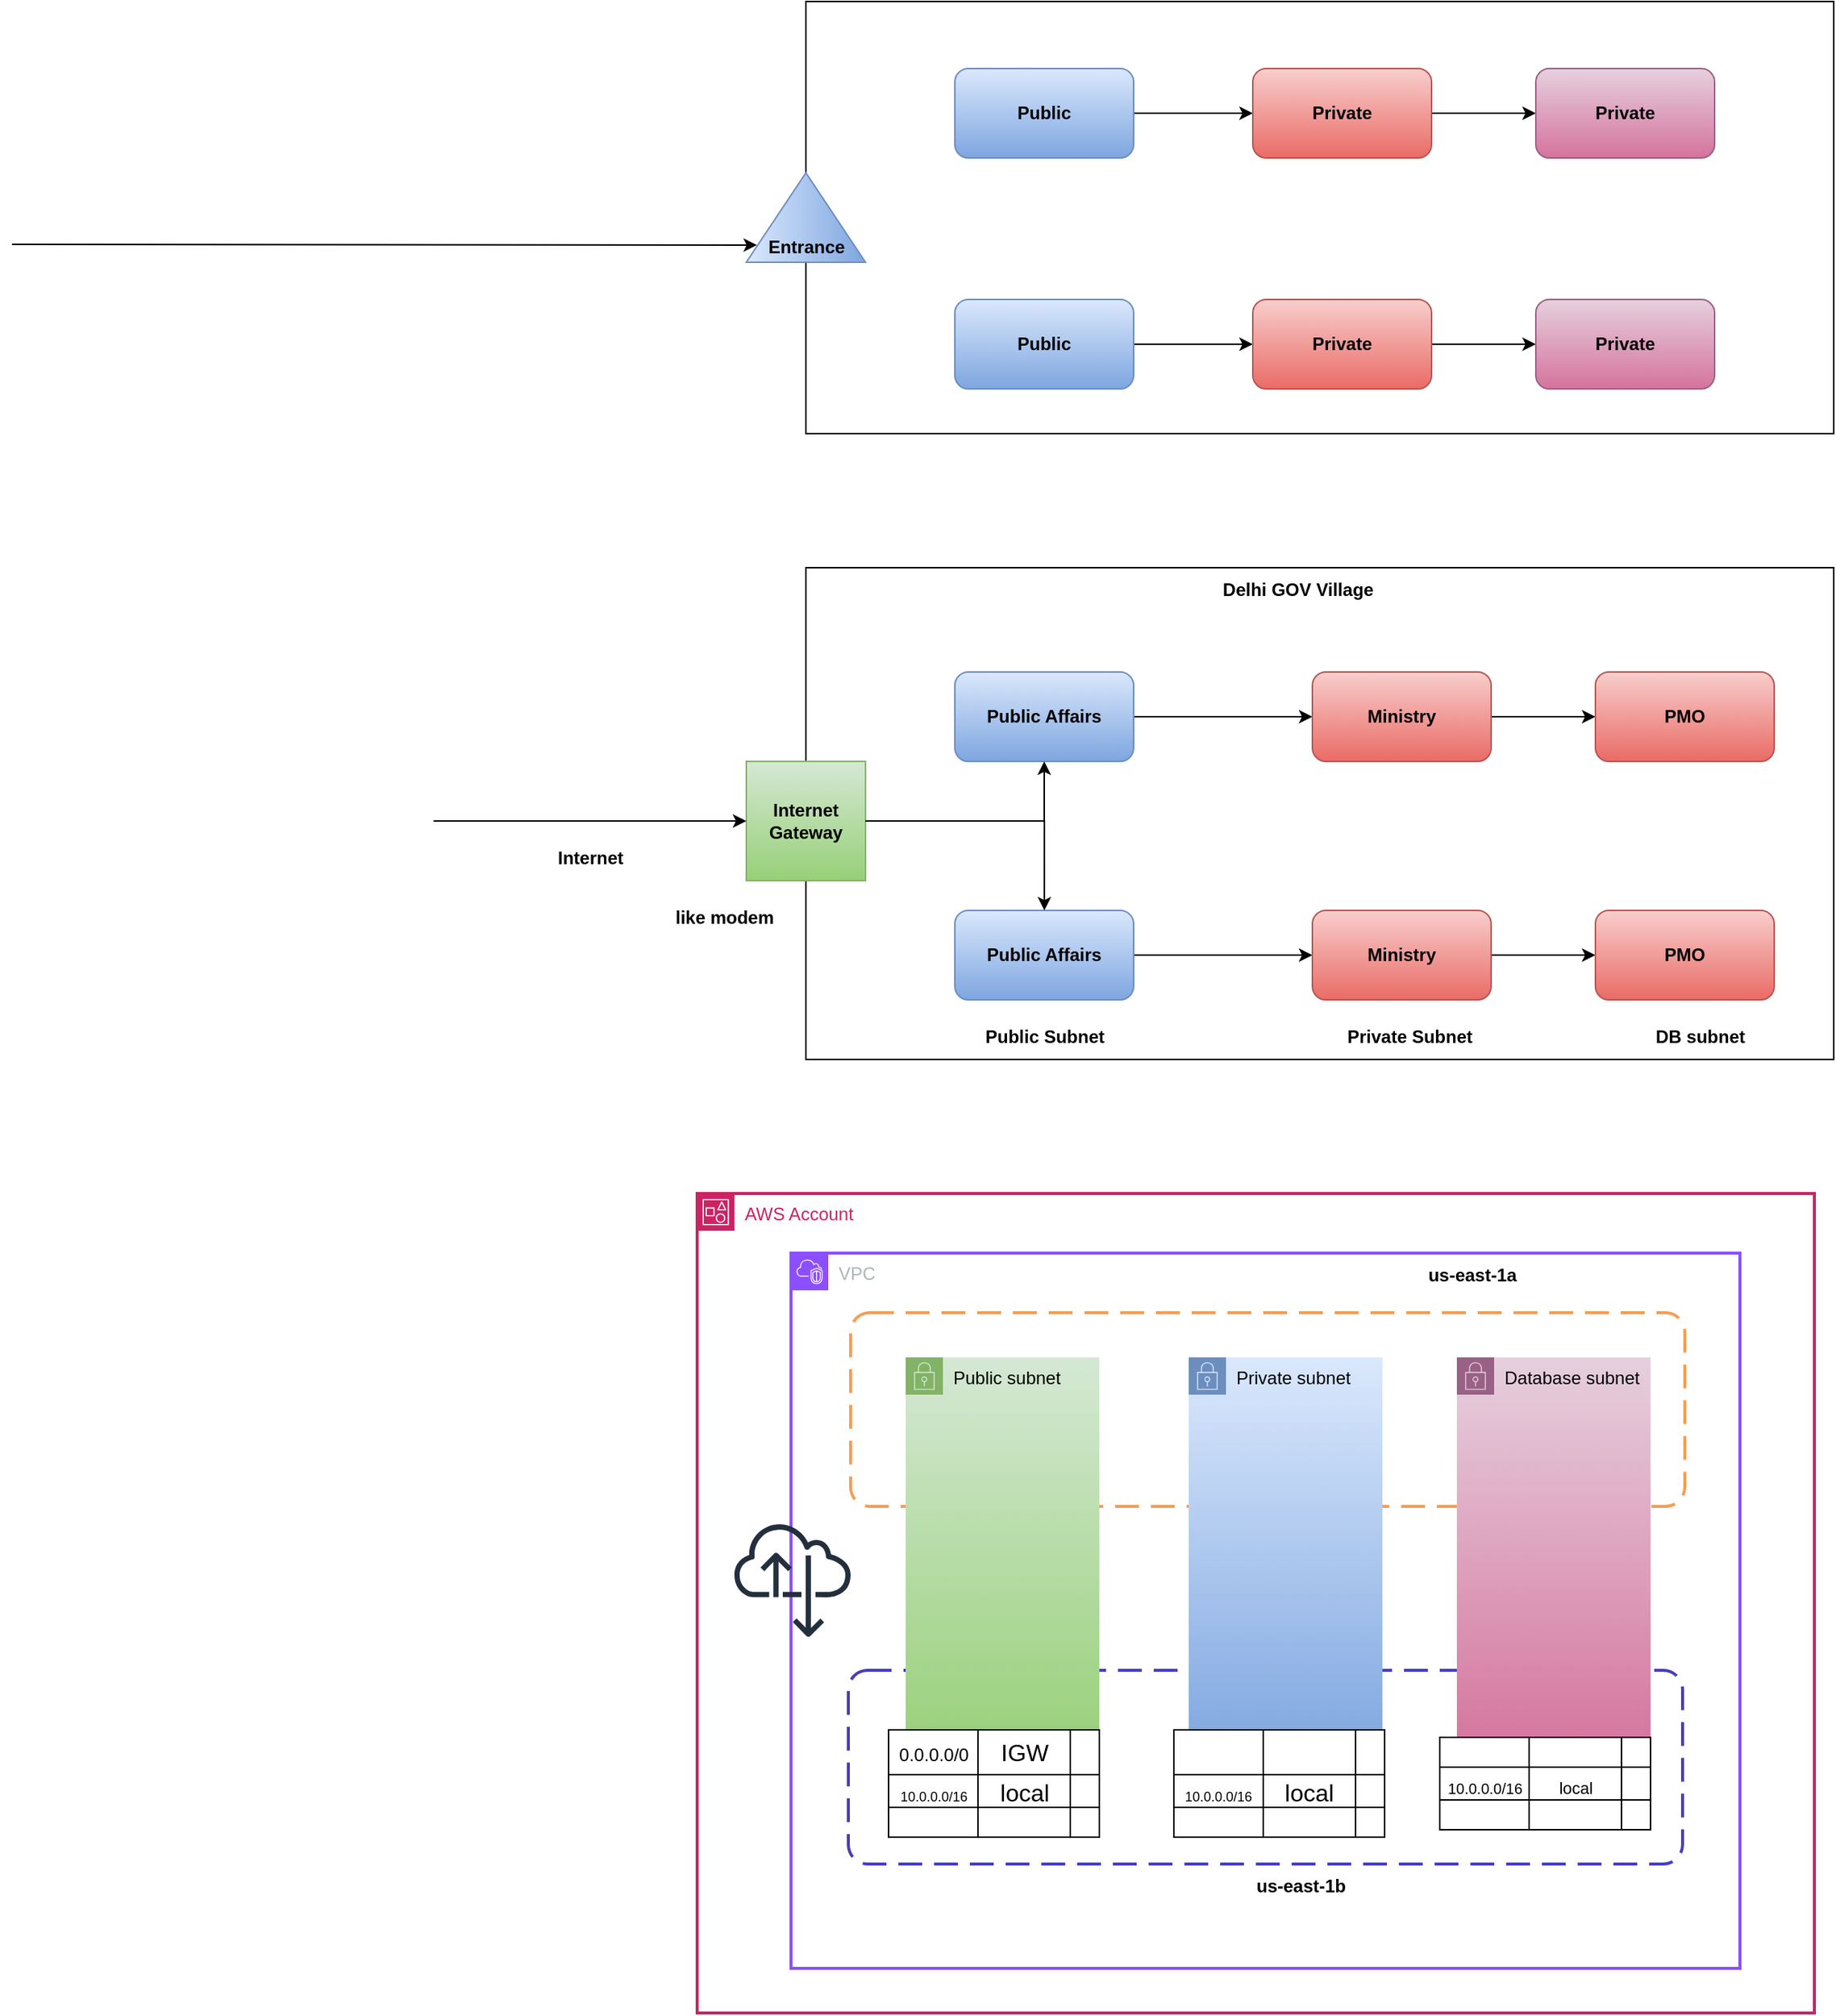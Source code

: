 <mxfile version="27.1.5">
  <diagram id="0Avxz_FGuCc4ckQZlTDW" name="Page-1">
    <mxGraphModel dx="1251" dy="1760" grid="1" gridSize="10" guides="1" tooltips="1" connect="1" arrows="1" fold="1" page="1" pageScale="1" pageWidth="850" pageHeight="1100" math="0" shadow="0">
      <root>
        <mxCell id="0" />
        <mxCell id="1" parent="0" />
        <mxCell id="F5Gc1yzAL4nugvWNy83B-1" value="" style="rounded=0;whiteSpace=wrap;html=1;" vertex="1" parent="1">
          <mxGeometry x="813" y="-400" width="690" height="290" as="geometry" />
        </mxCell>
        <mxCell id="F5Gc1yzAL4nugvWNy83B-2" value="" style="triangle;whiteSpace=wrap;html=1;rotation=-90;fillColor=#dae8fc;gradientColor=#7ea6e0;strokeColor=#6c8ebf;" vertex="1" parent="1">
          <mxGeometry x="783" y="-295" width="60" height="80" as="geometry" />
        </mxCell>
        <mxCell id="F5Gc1yzAL4nugvWNy83B-3" value="&lt;b&gt;Entrance&lt;/b&gt;" style="text;html=1;align=center;verticalAlign=middle;resizable=0;points=[];autosize=1;strokeColor=none;fillColor=none;" vertex="1" parent="1">
          <mxGeometry x="778" y="-250" width="70" height="30" as="geometry" />
        </mxCell>
        <mxCell id="F5Gc1yzAL4nugvWNy83B-43" style="edgeStyle=orthogonalEdgeStyle;rounded=0;orthogonalLoop=1;jettySize=auto;html=1;entryX=0;entryY=0.5;entryDx=0;entryDy=0;" edge="1" parent="1" source="F5Gc1yzAL4nugvWNy83B-4" target="F5Gc1yzAL4nugvWNy83B-6">
          <mxGeometry relative="1" as="geometry" />
        </mxCell>
        <mxCell id="F5Gc1yzAL4nugvWNy83B-4" value="&lt;b&gt;Public&lt;/b&gt;" style="rounded=1;whiteSpace=wrap;html=1;fillColor=#dae8fc;gradientColor=#7ea6e0;strokeColor=#6c8ebf;" vertex="1" parent="1">
          <mxGeometry x="913" y="-355" width="120" height="60" as="geometry" />
        </mxCell>
        <mxCell id="F5Gc1yzAL4nugvWNy83B-44" style="edgeStyle=orthogonalEdgeStyle;rounded=0;orthogonalLoop=1;jettySize=auto;html=1;" edge="1" parent="1" source="F5Gc1yzAL4nugvWNy83B-5" target="F5Gc1yzAL4nugvWNy83B-7">
          <mxGeometry relative="1" as="geometry" />
        </mxCell>
        <mxCell id="F5Gc1yzAL4nugvWNy83B-5" value="&lt;b&gt;Public&lt;/b&gt;" style="rounded=1;whiteSpace=wrap;html=1;fillColor=#dae8fc;gradientColor=#7ea6e0;strokeColor=#6c8ebf;" vertex="1" parent="1">
          <mxGeometry x="913" y="-200" width="120" height="60" as="geometry" />
        </mxCell>
        <mxCell id="F5Gc1yzAL4nugvWNy83B-45" style="edgeStyle=orthogonalEdgeStyle;rounded=0;orthogonalLoop=1;jettySize=auto;html=1;entryX=0;entryY=0.5;entryDx=0;entryDy=0;" edge="1" parent="1" source="F5Gc1yzAL4nugvWNy83B-6" target="F5Gc1yzAL4nugvWNy83B-8">
          <mxGeometry relative="1" as="geometry" />
        </mxCell>
        <mxCell id="F5Gc1yzAL4nugvWNy83B-6" value="&lt;b&gt;Private&lt;/b&gt;" style="rounded=1;whiteSpace=wrap;html=1;fillColor=#f8cecc;gradientColor=#ea6b66;strokeColor=#b85450;" vertex="1" parent="1">
          <mxGeometry x="1113" y="-355" width="120" height="60" as="geometry" />
        </mxCell>
        <mxCell id="F5Gc1yzAL4nugvWNy83B-46" style="edgeStyle=orthogonalEdgeStyle;rounded=0;orthogonalLoop=1;jettySize=auto;html=1;entryX=0;entryY=0.5;entryDx=0;entryDy=0;" edge="1" parent="1" source="F5Gc1yzAL4nugvWNy83B-7" target="F5Gc1yzAL4nugvWNy83B-9">
          <mxGeometry relative="1" as="geometry" />
        </mxCell>
        <mxCell id="F5Gc1yzAL4nugvWNy83B-7" value="&lt;b&gt;Private&lt;/b&gt;" style="rounded=1;whiteSpace=wrap;html=1;fillColor=#f8cecc;gradientColor=#ea6b66;strokeColor=#b85450;" vertex="1" parent="1">
          <mxGeometry x="1113" y="-200" width="120" height="60" as="geometry" />
        </mxCell>
        <mxCell id="F5Gc1yzAL4nugvWNy83B-8" value="&lt;b&gt;Private&lt;/b&gt;" style="rounded=1;whiteSpace=wrap;html=1;fillColor=#e6d0de;gradientColor=#d5739d;strokeColor=#996185;" vertex="1" parent="1">
          <mxGeometry x="1303" y="-355" width="120" height="60" as="geometry" />
        </mxCell>
        <mxCell id="F5Gc1yzAL4nugvWNy83B-9" value="&lt;b&gt;Private&lt;/b&gt;" style="rounded=1;whiteSpace=wrap;html=1;fillColor=#e6d0de;gradientColor=#d5739d;strokeColor=#996185;" vertex="1" parent="1">
          <mxGeometry x="1303" y="-200" width="120" height="60" as="geometry" />
        </mxCell>
        <mxCell id="F5Gc1yzAL4nugvWNy83B-10" value="" style="endArrow=classic;html=1;rounded=0;entryX=0.031;entryY=0.449;entryDx=0;entryDy=0;entryPerimeter=0;" edge="1" parent="1" target="F5Gc1yzAL4nugvWNy83B-3">
          <mxGeometry width="50" height="50" relative="1" as="geometry">
            <mxPoint x="280" y="-237" as="sourcePoint" />
            <mxPoint x="1213" y="-170" as="targetPoint" />
          </mxGeometry>
        </mxCell>
        <mxCell id="F5Gc1yzAL4nugvWNy83B-11" value="" style="rounded=0;whiteSpace=wrap;html=1;" vertex="1" parent="1">
          <mxGeometry x="813" y="-20" width="690" height="330" as="geometry" />
        </mxCell>
        <mxCell id="F5Gc1yzAL4nugvWNy83B-39" style="edgeStyle=orthogonalEdgeStyle;rounded=0;orthogonalLoop=1;jettySize=auto;html=1;" edge="1" parent="1" source="F5Gc1yzAL4nugvWNy83B-12" target="F5Gc1yzAL4nugvWNy83B-14">
          <mxGeometry relative="1" as="geometry" />
        </mxCell>
        <mxCell id="F5Gc1yzAL4nugvWNy83B-12" value="&lt;b&gt;Public Affairs&lt;/b&gt;" style="rounded=1;whiteSpace=wrap;html=1;fillColor=#dae8fc;gradientColor=#7ea6e0;strokeColor=#6c8ebf;" vertex="1" parent="1">
          <mxGeometry x="913" y="50" width="120" height="60" as="geometry" />
        </mxCell>
        <mxCell id="F5Gc1yzAL4nugvWNy83B-41" style="edgeStyle=orthogonalEdgeStyle;rounded=0;orthogonalLoop=1;jettySize=auto;html=1;entryX=0;entryY=0.5;entryDx=0;entryDy=0;" edge="1" parent="1" source="F5Gc1yzAL4nugvWNy83B-13" target="F5Gc1yzAL4nugvWNy83B-15">
          <mxGeometry relative="1" as="geometry" />
        </mxCell>
        <mxCell id="F5Gc1yzAL4nugvWNy83B-13" value="&lt;b&gt;Public Affairs&lt;/b&gt;" style="rounded=1;whiteSpace=wrap;html=1;fillColor=#dae8fc;gradientColor=#7ea6e0;strokeColor=#6c8ebf;" vertex="1" parent="1">
          <mxGeometry x="913" y="210" width="120" height="60" as="geometry" />
        </mxCell>
        <mxCell id="F5Gc1yzAL4nugvWNy83B-40" style="edgeStyle=orthogonalEdgeStyle;rounded=0;orthogonalLoop=1;jettySize=auto;html=1;entryX=0;entryY=0.5;entryDx=0;entryDy=0;" edge="1" parent="1" source="F5Gc1yzAL4nugvWNy83B-14" target="F5Gc1yzAL4nugvWNy83B-21">
          <mxGeometry relative="1" as="geometry" />
        </mxCell>
        <mxCell id="F5Gc1yzAL4nugvWNy83B-14" value="&lt;b&gt;Ministry&lt;/b&gt;" style="rounded=1;whiteSpace=wrap;html=1;fillColor=#f8cecc;gradientColor=#ea6b66;strokeColor=#b85450;" vertex="1" parent="1">
          <mxGeometry x="1153" y="50" width="120" height="60" as="geometry" />
        </mxCell>
        <mxCell id="F5Gc1yzAL4nugvWNy83B-42" style="edgeStyle=orthogonalEdgeStyle;rounded=0;orthogonalLoop=1;jettySize=auto;html=1;entryX=0;entryY=0.5;entryDx=0;entryDy=0;" edge="1" parent="1" source="F5Gc1yzAL4nugvWNy83B-15" target="F5Gc1yzAL4nugvWNy83B-22">
          <mxGeometry relative="1" as="geometry" />
        </mxCell>
        <mxCell id="F5Gc1yzAL4nugvWNy83B-15" value="&lt;b&gt;Ministry&lt;/b&gt;" style="rounded=1;whiteSpace=wrap;html=1;fillColor=#f8cecc;gradientColor=#ea6b66;strokeColor=#b85450;" vertex="1" parent="1">
          <mxGeometry x="1153" y="210" width="120" height="60" as="geometry" />
        </mxCell>
        <mxCell id="F5Gc1yzAL4nugvWNy83B-16" style="edgeStyle=orthogonalEdgeStyle;rounded=0;orthogonalLoop=1;jettySize=auto;html=1;entryX=0.5;entryY=1;entryDx=0;entryDy=0;" edge="1" parent="1" source="F5Gc1yzAL4nugvWNy83B-17" target="F5Gc1yzAL4nugvWNy83B-12">
          <mxGeometry relative="1" as="geometry" />
        </mxCell>
        <mxCell id="F5Gc1yzAL4nugvWNy83B-17" value="&lt;b&gt;Internet&lt;/b&gt;&lt;div&gt;&lt;b&gt;Gateway&lt;/b&gt;&lt;/div&gt;" style="whiteSpace=wrap;html=1;aspect=fixed;fillColor=#d5e8d4;gradientColor=#97d077;strokeColor=#82b366;" vertex="1" parent="1">
          <mxGeometry x="773" y="110" width="80" height="80" as="geometry" />
        </mxCell>
        <mxCell id="F5Gc1yzAL4nugvWNy83B-18" value="&lt;b&gt;like modem&lt;/b&gt;" style="text;html=1;align=center;verticalAlign=middle;resizable=0;points=[];autosize=1;strokeColor=none;fillColor=none;" vertex="1" parent="1">
          <mxGeometry x="713" y="200" width="90" height="30" as="geometry" />
        </mxCell>
        <mxCell id="F5Gc1yzAL4nugvWNy83B-19" value="" style="endArrow=classic;html=1;rounded=0;entryX=0;entryY=0.5;entryDx=0;entryDy=0;" edge="1" parent="1" target="F5Gc1yzAL4nugvWNy83B-17">
          <mxGeometry width="50" height="50" relative="1" as="geometry">
            <mxPoint x="563" y="150" as="sourcePoint" />
            <mxPoint x="1163" y="50" as="targetPoint" />
          </mxGeometry>
        </mxCell>
        <mxCell id="F5Gc1yzAL4nugvWNy83B-20" value="&lt;b&gt;Internet&lt;/b&gt;" style="text;html=1;align=center;verticalAlign=middle;resizable=0;points=[];autosize=1;strokeColor=none;fillColor=none;" vertex="1" parent="1">
          <mxGeometry x="633" y="160" width="70" height="30" as="geometry" />
        </mxCell>
        <mxCell id="F5Gc1yzAL4nugvWNy83B-21" value="&lt;b&gt;PMO&lt;/b&gt;" style="rounded=1;whiteSpace=wrap;html=1;fillColor=#f8cecc;gradientColor=#ea6b66;strokeColor=#b85450;" vertex="1" parent="1">
          <mxGeometry x="1343" y="50" width="120" height="60" as="geometry" />
        </mxCell>
        <mxCell id="F5Gc1yzAL4nugvWNy83B-22" value="&lt;b&gt;PMO&lt;/b&gt;" style="rounded=1;whiteSpace=wrap;html=1;fillColor=#f8cecc;gradientColor=#ea6b66;strokeColor=#b85450;" vertex="1" parent="1">
          <mxGeometry x="1343" y="210" width="120" height="60" as="geometry" />
        </mxCell>
        <mxCell id="F5Gc1yzAL4nugvWNy83B-23" value="&lt;b&gt;Delhi GOV Village&lt;/b&gt;" style="text;html=1;align=center;verticalAlign=middle;resizable=0;points=[];autosize=1;strokeColor=none;fillColor=none;" vertex="1" parent="1">
          <mxGeometry x="1083" y="-20" width="120" height="30" as="geometry" />
        </mxCell>
        <mxCell id="F5Gc1yzAL4nugvWNy83B-24" style="edgeStyle=orthogonalEdgeStyle;rounded=0;orthogonalLoop=1;jettySize=auto;html=1;entryX=0.232;entryY=0.697;entryDx=0;entryDy=0;entryPerimeter=0;" edge="1" parent="1" source="F5Gc1yzAL4nugvWNy83B-17" target="F5Gc1yzAL4nugvWNy83B-11">
          <mxGeometry relative="1" as="geometry">
            <Array as="points">
              <mxPoint x="973" y="150" />
            </Array>
          </mxGeometry>
        </mxCell>
        <mxCell id="F5Gc1yzAL4nugvWNy83B-25" value="&lt;b&gt;Public Subnet&lt;/b&gt;" style="text;html=1;align=center;verticalAlign=middle;resizable=0;points=[];autosize=1;strokeColor=none;fillColor=none;" vertex="1" parent="1">
          <mxGeometry x="923" y="280" width="100" height="30" as="geometry" />
        </mxCell>
        <mxCell id="F5Gc1yzAL4nugvWNy83B-26" value="&lt;b&gt;Private Subnet&lt;/b&gt;" style="text;html=1;align=center;verticalAlign=middle;resizable=0;points=[];autosize=1;strokeColor=none;fillColor=none;" vertex="1" parent="1">
          <mxGeometry x="1163" y="280" width="110" height="30" as="geometry" />
        </mxCell>
        <mxCell id="F5Gc1yzAL4nugvWNy83B-27" value="&lt;b&gt;DB subnet&lt;/b&gt;" style="text;html=1;align=center;verticalAlign=middle;resizable=0;points=[];autosize=1;strokeColor=none;fillColor=none;" vertex="1" parent="1">
          <mxGeometry x="1373" y="280" width="80" height="30" as="geometry" />
        </mxCell>
        <mxCell id="F5Gc1yzAL4nugvWNy83B-29" value="AWS Account" style="points=[[0,0],[0.25,0],[0.5,0],[0.75,0],[1,0],[1,0.25],[1,0.5],[1,0.75],[1,1],[0.75,1],[0.5,1],[0.25,1],[0,1],[0,0.75],[0,0.5],[0,0.25]];outlineConnect=0;gradientColor=none;html=1;whiteSpace=wrap;fontSize=12;fontStyle=0;container=1;pointerEvents=0;collapsible=0;recursiveResize=0;shape=mxgraph.aws4.group;grIcon=mxgraph.aws4.group_account;strokeColor=#CD2264;fillColor=none;verticalAlign=top;align=left;spacingLeft=30;fontColor=#CD2264;dashed=0;strokeWidth=2;" vertex="1" parent="1">
          <mxGeometry x="740" y="400" width="750" height="550" as="geometry" />
        </mxCell>
        <mxCell id="F5Gc1yzAL4nugvWNy83B-30" value="VPC" style="points=[[0,0],[0.25,0],[0.5,0],[0.75,0],[1,0],[1,0.25],[1,0.5],[1,0.75],[1,1],[0.75,1],[0.5,1],[0.25,1],[0,1],[0,0.75],[0,0.5],[0,0.25]];outlineConnect=0;gradientColor=none;html=1;whiteSpace=wrap;fontSize=12;fontStyle=0;container=1;pointerEvents=0;collapsible=0;recursiveResize=0;shape=mxgraph.aws4.group;grIcon=mxgraph.aws4.group_vpc2;strokeColor=#8C4FFF;fillColor=none;verticalAlign=top;align=left;spacingLeft=30;fontColor=#AAB7B8;dashed=0;strokeWidth=2;" vertex="1" parent="F5Gc1yzAL4nugvWNy83B-29">
          <mxGeometry x="63" y="40" width="637" height="480" as="geometry" />
        </mxCell>
        <mxCell id="F5Gc1yzAL4nugvWNy83B-31" value="" style="rounded=1;arcSize=10;dashed=1;strokeColor=#F59D56;fillColor=none;gradientColor=none;dashPattern=8 4;strokeWidth=2;" vertex="1" parent="F5Gc1yzAL4nugvWNy83B-30">
          <mxGeometry x="40" y="40" width="560" height="130" as="geometry" />
        </mxCell>
        <mxCell id="F5Gc1yzAL4nugvWNy83B-32" value="" style="rounded=1;arcSize=10;dashed=1;strokeColor=light-dark(#473ebb, #9a4e11);fillColor=none;gradientColor=none;dashPattern=8 4;strokeWidth=2;" vertex="1" parent="F5Gc1yzAL4nugvWNy83B-30">
          <mxGeometry x="38.5" y="280" width="560" height="130" as="geometry" />
        </mxCell>
        <mxCell id="F5Gc1yzAL4nugvWNy83B-33" value="Public subnet" style="points=[[0,0],[0.25,0],[0.5,0],[0.75,0],[1,0],[1,0.25],[1,0.5],[1,0.75],[1,1],[0.75,1],[0.5,1],[0.25,1],[0,1],[0,0.75],[0,0.5],[0,0.25]];outlineConnect=0;gradientColor=#97d077;html=1;whiteSpace=wrap;fontSize=12;fontStyle=0;container=1;pointerEvents=0;collapsible=0;recursiveResize=0;shape=mxgraph.aws4.group;grIcon=mxgraph.aws4.group_security_group;grStroke=0;strokeColor=#82b366;fillColor=#d5e8d4;verticalAlign=top;align=left;spacingLeft=30;dashed=0;strokeWidth=2;" vertex="1" parent="F5Gc1yzAL4nugvWNy83B-30">
          <mxGeometry x="77" y="70" width="130" height="270" as="geometry" />
        </mxCell>
        <mxCell id="F5Gc1yzAL4nugvWNy83B-34" value="Private subnet" style="points=[[0,0],[0.25,0],[0.5,0],[0.75,0],[1,0],[1,0.25],[1,0.5],[1,0.75],[1,1],[0.75,1],[0.5,1],[0.25,1],[0,1],[0,0.75],[0,0.5],[0,0.25]];outlineConnect=0;gradientColor=#7ea6e0;html=1;whiteSpace=wrap;fontSize=12;fontStyle=0;container=1;pointerEvents=0;collapsible=0;recursiveResize=0;shape=mxgraph.aws4.group;grIcon=mxgraph.aws4.group_security_group;grStroke=0;strokeColor=#6c8ebf;fillColor=#dae8fc;verticalAlign=top;align=left;spacingLeft=30;dashed=0;strokeWidth=2;" vertex="1" parent="F5Gc1yzAL4nugvWNy83B-30">
          <mxGeometry x="267" y="70" width="130" height="270" as="geometry" />
        </mxCell>
        <mxCell id="F5Gc1yzAL4nugvWNy83B-35" value="Database subnet" style="points=[[0,0],[0.25,0],[0.5,0],[0.75,0],[1,0],[1,0.25],[1,0.5],[1,0.75],[1,1],[0.75,1],[0.5,1],[0.25,1],[0,1],[0,0.75],[0,0.5],[0,0.25]];outlineConnect=0;gradientColor=#d5739d;html=1;whiteSpace=wrap;fontSize=12;fontStyle=0;container=1;pointerEvents=0;collapsible=0;recursiveResize=0;shape=mxgraph.aws4.group;grIcon=mxgraph.aws4.group_security_group;grStroke=0;strokeColor=#996185;fillColor=#e6d0de;verticalAlign=top;align=left;spacingLeft=30;dashed=0;strokeWidth=2;" vertex="1" parent="F5Gc1yzAL4nugvWNy83B-30">
          <mxGeometry x="447" y="70" width="130" height="270" as="geometry" />
        </mxCell>
        <mxCell id="F5Gc1yzAL4nugvWNy83B-36" value="&lt;b&gt;us-east-1a&lt;/b&gt;" style="text;html=1;align=center;verticalAlign=middle;resizable=0;points=[];autosize=1;strokeColor=none;fillColor=none;" vertex="1" parent="F5Gc1yzAL4nugvWNy83B-30">
          <mxGeometry x="417" width="80" height="30" as="geometry" />
        </mxCell>
        <mxCell id="F5Gc1yzAL4nugvWNy83B-37" value="&lt;b&gt;us-east-1b&lt;/b&gt;" style="text;html=1;align=center;verticalAlign=middle;resizable=0;points=[];autosize=1;strokeColor=none;fillColor=none;" vertex="1" parent="F5Gc1yzAL4nugvWNy83B-30">
          <mxGeometry x="302" y="410" width="80" height="30" as="geometry" />
        </mxCell>
        <mxCell id="F5Gc1yzAL4nugvWNy83B-38" value="" style="sketch=0;outlineConnect=0;fontColor=#232F3E;gradientColor=none;fillColor=#232F3D;strokeColor=none;dashed=0;verticalLabelPosition=bottom;verticalAlign=top;align=center;html=1;fontSize=12;fontStyle=0;aspect=fixed;pointerEvents=1;shape=mxgraph.aws4.internet_alt22;" vertex="1" parent="F5Gc1yzAL4nugvWNy83B-30">
          <mxGeometry x="-38" y="180" width="78" height="78" as="geometry" />
        </mxCell>
        <mxCell id="F5Gc1yzAL4nugvWNy83B-50" value="" style="shape=table;startSize=0;container=1;collapsible=0;childLayout=tableLayout;fontSize=16;" vertex="1" parent="F5Gc1yzAL4nugvWNy83B-30">
          <mxGeometry x="65.5" y="320" width="141.5" height="72" as="geometry" />
        </mxCell>
        <mxCell id="F5Gc1yzAL4nugvWNy83B-51" value="" style="shape=tableRow;horizontal=0;startSize=0;swimlaneHead=0;swimlaneBody=0;strokeColor=inherit;top=0;left=0;bottom=0;right=0;collapsible=0;dropTarget=0;fillColor=none;points=[[0,0.5],[1,0.5]];portConstraint=eastwest;fontSize=16;" vertex="1" parent="F5Gc1yzAL4nugvWNy83B-50">
          <mxGeometry width="141.5" height="30" as="geometry" />
        </mxCell>
        <mxCell id="F5Gc1yzAL4nugvWNy83B-52" value="&lt;font style=&quot;font-size: 12px;&quot;&gt;0.0.0.0/0&lt;/font&gt;" style="shape=partialRectangle;html=1;whiteSpace=wrap;connectable=0;strokeColor=inherit;overflow=hidden;fillColor=none;top=0;left=0;bottom=0;right=0;pointerEvents=1;fontSize=16;" vertex="1" parent="F5Gc1yzAL4nugvWNy83B-51">
          <mxGeometry width="60" height="30" as="geometry">
            <mxRectangle width="60" height="30" as="alternateBounds" />
          </mxGeometry>
        </mxCell>
        <mxCell id="F5Gc1yzAL4nugvWNy83B-53" value="IGW" style="shape=partialRectangle;html=1;whiteSpace=wrap;connectable=0;strokeColor=inherit;overflow=hidden;fillColor=none;top=0;left=0;bottom=0;right=0;pointerEvents=1;fontSize=16;" vertex="1" parent="F5Gc1yzAL4nugvWNy83B-51">
          <mxGeometry x="60" width="62" height="30" as="geometry">
            <mxRectangle width="62" height="30" as="alternateBounds" />
          </mxGeometry>
        </mxCell>
        <mxCell id="F5Gc1yzAL4nugvWNy83B-54" value="" style="shape=partialRectangle;html=1;whiteSpace=wrap;connectable=0;strokeColor=inherit;overflow=hidden;fillColor=none;top=0;left=0;bottom=0;right=0;pointerEvents=1;fontSize=16;" vertex="1" parent="F5Gc1yzAL4nugvWNy83B-51">
          <mxGeometry x="122" width="20" height="30" as="geometry">
            <mxRectangle width="20" height="30" as="alternateBounds" />
          </mxGeometry>
        </mxCell>
        <mxCell id="F5Gc1yzAL4nugvWNy83B-55" value="" style="shape=tableRow;horizontal=0;startSize=0;swimlaneHead=0;swimlaneBody=0;strokeColor=inherit;top=0;left=0;bottom=0;right=0;collapsible=0;dropTarget=0;fillColor=none;points=[[0,0.5],[1,0.5]];portConstraint=eastwest;fontSize=16;" vertex="1" parent="F5Gc1yzAL4nugvWNy83B-50">
          <mxGeometry y="30" width="141.5" height="22" as="geometry" />
        </mxCell>
        <mxCell id="F5Gc1yzAL4nugvWNy83B-56" value="&lt;font style=&quot;font-size: 9px;&quot;&gt;10.0.0.0/16&lt;/font&gt;" style="shape=partialRectangle;html=1;whiteSpace=wrap;connectable=0;strokeColor=inherit;overflow=hidden;fillColor=none;top=0;left=0;bottom=0;right=0;pointerEvents=1;fontSize=16;" vertex="1" parent="F5Gc1yzAL4nugvWNy83B-55">
          <mxGeometry width="60" height="22" as="geometry">
            <mxRectangle width="60" height="22" as="alternateBounds" />
          </mxGeometry>
        </mxCell>
        <mxCell id="F5Gc1yzAL4nugvWNy83B-57" value="local" style="shape=partialRectangle;html=1;whiteSpace=wrap;connectable=0;strokeColor=inherit;overflow=hidden;fillColor=none;top=0;left=0;bottom=0;right=0;pointerEvents=1;fontSize=16;" vertex="1" parent="F5Gc1yzAL4nugvWNy83B-55">
          <mxGeometry x="60" width="62" height="22" as="geometry">
            <mxRectangle width="62" height="22" as="alternateBounds" />
          </mxGeometry>
        </mxCell>
        <mxCell id="F5Gc1yzAL4nugvWNy83B-58" value="" style="shape=partialRectangle;html=1;whiteSpace=wrap;connectable=0;strokeColor=inherit;overflow=hidden;fillColor=none;top=0;left=0;bottom=0;right=0;pointerEvents=1;fontSize=16;" vertex="1" parent="F5Gc1yzAL4nugvWNy83B-55">
          <mxGeometry x="122" width="20" height="22" as="geometry">
            <mxRectangle width="20" height="22" as="alternateBounds" />
          </mxGeometry>
        </mxCell>
        <mxCell id="F5Gc1yzAL4nugvWNy83B-59" value="" style="shape=tableRow;horizontal=0;startSize=0;swimlaneHead=0;swimlaneBody=0;strokeColor=inherit;top=0;left=0;bottom=0;right=0;collapsible=0;dropTarget=0;fillColor=none;points=[[0,0.5],[1,0.5]];portConstraint=eastwest;fontSize=16;" vertex="1" parent="F5Gc1yzAL4nugvWNy83B-50">
          <mxGeometry y="52" width="141.5" height="20" as="geometry" />
        </mxCell>
        <mxCell id="F5Gc1yzAL4nugvWNy83B-60" value="" style="shape=partialRectangle;html=1;whiteSpace=wrap;connectable=0;strokeColor=inherit;overflow=hidden;fillColor=none;top=0;left=0;bottom=0;right=0;pointerEvents=1;fontSize=16;" vertex="1" parent="F5Gc1yzAL4nugvWNy83B-59">
          <mxGeometry width="60" height="20" as="geometry">
            <mxRectangle width="60" height="20" as="alternateBounds" />
          </mxGeometry>
        </mxCell>
        <mxCell id="F5Gc1yzAL4nugvWNy83B-61" value="" style="shape=partialRectangle;html=1;whiteSpace=wrap;connectable=0;strokeColor=inherit;overflow=hidden;fillColor=none;top=0;left=0;bottom=0;right=0;pointerEvents=1;fontSize=16;" vertex="1" parent="F5Gc1yzAL4nugvWNy83B-59">
          <mxGeometry x="60" width="62" height="20" as="geometry">
            <mxRectangle width="62" height="20" as="alternateBounds" />
          </mxGeometry>
        </mxCell>
        <mxCell id="F5Gc1yzAL4nugvWNy83B-62" value="" style="shape=partialRectangle;html=1;whiteSpace=wrap;connectable=0;strokeColor=inherit;overflow=hidden;fillColor=none;top=0;left=0;bottom=0;right=0;pointerEvents=1;fontSize=16;" vertex="1" parent="F5Gc1yzAL4nugvWNy83B-59">
          <mxGeometry x="122" width="20" height="20" as="geometry">
            <mxRectangle width="20" height="20" as="alternateBounds" />
          </mxGeometry>
        </mxCell>
        <mxCell id="F5Gc1yzAL4nugvWNy83B-91" value="" style="shape=table;startSize=0;container=1;collapsible=0;childLayout=tableLayout;fontSize=16;" vertex="1" parent="F5Gc1yzAL4nugvWNy83B-30">
          <mxGeometry x="435.5" y="325" width="141.5" height="62" as="geometry" />
        </mxCell>
        <mxCell id="F5Gc1yzAL4nugvWNy83B-92" value="" style="shape=tableRow;horizontal=0;startSize=0;swimlaneHead=0;swimlaneBody=0;strokeColor=inherit;top=0;left=0;bottom=0;right=0;collapsible=0;dropTarget=0;fillColor=none;points=[[0,0.5],[1,0.5]];portConstraint=eastwest;fontSize=16;" vertex="1" parent="F5Gc1yzAL4nugvWNy83B-91">
          <mxGeometry width="141.5" height="20" as="geometry" />
        </mxCell>
        <mxCell id="F5Gc1yzAL4nugvWNy83B-93" value="" style="shape=partialRectangle;html=1;whiteSpace=wrap;connectable=0;strokeColor=inherit;overflow=hidden;fillColor=none;top=0;left=0;bottom=0;right=0;pointerEvents=1;fontSize=16;" vertex="1" parent="F5Gc1yzAL4nugvWNy83B-92">
          <mxGeometry width="60" height="20" as="geometry">
            <mxRectangle width="60" height="20" as="alternateBounds" />
          </mxGeometry>
        </mxCell>
        <mxCell id="F5Gc1yzAL4nugvWNy83B-94" value="" style="shape=partialRectangle;html=1;whiteSpace=wrap;connectable=0;strokeColor=inherit;overflow=hidden;fillColor=none;top=0;left=0;bottom=0;right=0;pointerEvents=1;fontSize=16;" vertex="1" parent="F5Gc1yzAL4nugvWNy83B-92">
          <mxGeometry x="60" width="62" height="20" as="geometry">
            <mxRectangle width="62" height="20" as="alternateBounds" />
          </mxGeometry>
        </mxCell>
        <mxCell id="F5Gc1yzAL4nugvWNy83B-95" value="" style="shape=partialRectangle;html=1;whiteSpace=wrap;connectable=0;strokeColor=inherit;overflow=hidden;fillColor=none;top=0;left=0;bottom=0;right=0;pointerEvents=1;fontSize=16;" vertex="1" parent="F5Gc1yzAL4nugvWNy83B-92">
          <mxGeometry x="122" width="20" height="20" as="geometry">
            <mxRectangle width="20" height="20" as="alternateBounds" />
          </mxGeometry>
        </mxCell>
        <mxCell id="F5Gc1yzAL4nugvWNy83B-96" value="" style="shape=tableRow;horizontal=0;startSize=0;swimlaneHead=0;swimlaneBody=0;strokeColor=inherit;top=0;left=0;bottom=0;right=0;collapsible=0;dropTarget=0;fillColor=none;points=[[0,0.5],[1,0.5]];portConstraint=eastwest;fontSize=16;" vertex="1" parent="F5Gc1yzAL4nugvWNy83B-91">
          <mxGeometry y="20" width="141.5" height="22" as="geometry" />
        </mxCell>
        <mxCell id="F5Gc1yzAL4nugvWNy83B-97" value="&lt;font style=&quot;font-size: 10px;&quot;&gt;10.0.0.0/16&lt;/font&gt;" style="shape=partialRectangle;html=1;whiteSpace=wrap;connectable=0;strokeColor=inherit;overflow=hidden;fillColor=none;top=0;left=0;bottom=0;right=0;pointerEvents=1;fontSize=16;" vertex="1" parent="F5Gc1yzAL4nugvWNy83B-96">
          <mxGeometry width="60" height="22" as="geometry">
            <mxRectangle width="60" height="22" as="alternateBounds" />
          </mxGeometry>
        </mxCell>
        <mxCell id="F5Gc1yzAL4nugvWNy83B-98" value="&lt;font style=&quot;font-size: 11px;&quot;&gt;local&lt;/font&gt;" style="shape=partialRectangle;html=1;whiteSpace=wrap;connectable=0;strokeColor=inherit;overflow=hidden;fillColor=none;top=0;left=0;bottom=0;right=0;pointerEvents=1;fontSize=16;" vertex="1" parent="F5Gc1yzAL4nugvWNy83B-96">
          <mxGeometry x="60" width="62" height="22" as="geometry">
            <mxRectangle width="62" height="22" as="alternateBounds" />
          </mxGeometry>
        </mxCell>
        <mxCell id="F5Gc1yzAL4nugvWNy83B-99" value="" style="shape=partialRectangle;html=1;whiteSpace=wrap;connectable=0;strokeColor=inherit;overflow=hidden;fillColor=none;top=0;left=0;bottom=0;right=0;pointerEvents=1;fontSize=16;" vertex="1" parent="F5Gc1yzAL4nugvWNy83B-96">
          <mxGeometry x="122" width="20" height="22" as="geometry">
            <mxRectangle width="20" height="22" as="alternateBounds" />
          </mxGeometry>
        </mxCell>
        <mxCell id="F5Gc1yzAL4nugvWNy83B-100" value="" style="shape=tableRow;horizontal=0;startSize=0;swimlaneHead=0;swimlaneBody=0;strokeColor=inherit;top=0;left=0;bottom=0;right=0;collapsible=0;dropTarget=0;fillColor=none;points=[[0,0.5],[1,0.5]];portConstraint=eastwest;fontSize=16;" vertex="1" parent="F5Gc1yzAL4nugvWNy83B-91">
          <mxGeometry y="42" width="141.5" height="20" as="geometry" />
        </mxCell>
        <mxCell id="F5Gc1yzAL4nugvWNy83B-101" value="" style="shape=partialRectangle;html=1;whiteSpace=wrap;connectable=0;strokeColor=inherit;overflow=hidden;fillColor=none;top=0;left=0;bottom=0;right=0;pointerEvents=1;fontSize=16;" vertex="1" parent="F5Gc1yzAL4nugvWNy83B-100">
          <mxGeometry width="60" height="20" as="geometry">
            <mxRectangle width="60" height="20" as="alternateBounds" />
          </mxGeometry>
        </mxCell>
        <mxCell id="F5Gc1yzAL4nugvWNy83B-102" value="" style="shape=partialRectangle;html=1;whiteSpace=wrap;connectable=0;strokeColor=inherit;overflow=hidden;fillColor=none;top=0;left=0;bottom=0;right=0;pointerEvents=1;fontSize=16;" vertex="1" parent="F5Gc1yzAL4nugvWNy83B-100">
          <mxGeometry x="60" width="62" height="20" as="geometry">
            <mxRectangle width="62" height="20" as="alternateBounds" />
          </mxGeometry>
        </mxCell>
        <mxCell id="F5Gc1yzAL4nugvWNy83B-103" value="" style="shape=partialRectangle;html=1;whiteSpace=wrap;connectable=0;strokeColor=inherit;overflow=hidden;fillColor=none;top=0;left=0;bottom=0;right=0;pointerEvents=1;fontSize=16;" vertex="1" parent="F5Gc1yzAL4nugvWNy83B-100">
          <mxGeometry x="122" width="20" height="20" as="geometry">
            <mxRectangle width="20" height="20" as="alternateBounds" />
          </mxGeometry>
        </mxCell>
        <mxCell id="F5Gc1yzAL4nugvWNy83B-78" value="" style="shape=table;startSize=0;container=1;collapsible=0;childLayout=tableLayout;fontSize=16;" vertex="1" parent="1">
          <mxGeometry x="1060" y="760" width="141.5" height="72" as="geometry" />
        </mxCell>
        <mxCell id="F5Gc1yzAL4nugvWNy83B-79" value="" style="shape=tableRow;horizontal=0;startSize=0;swimlaneHead=0;swimlaneBody=0;strokeColor=inherit;top=0;left=0;bottom=0;right=0;collapsible=0;dropTarget=0;fillColor=none;points=[[0,0.5],[1,0.5]];portConstraint=eastwest;fontSize=16;" vertex="1" parent="F5Gc1yzAL4nugvWNy83B-78">
          <mxGeometry width="141.5" height="30" as="geometry" />
        </mxCell>
        <mxCell id="F5Gc1yzAL4nugvWNy83B-80" value="" style="shape=partialRectangle;html=1;whiteSpace=wrap;connectable=0;strokeColor=inherit;overflow=hidden;fillColor=none;top=0;left=0;bottom=0;right=0;pointerEvents=1;fontSize=16;" vertex="1" parent="F5Gc1yzAL4nugvWNy83B-79">
          <mxGeometry width="60" height="30" as="geometry">
            <mxRectangle width="60" height="30" as="alternateBounds" />
          </mxGeometry>
        </mxCell>
        <mxCell id="F5Gc1yzAL4nugvWNy83B-81" value="" style="shape=partialRectangle;html=1;whiteSpace=wrap;connectable=0;strokeColor=inherit;overflow=hidden;fillColor=none;top=0;left=0;bottom=0;right=0;pointerEvents=1;fontSize=16;" vertex="1" parent="F5Gc1yzAL4nugvWNy83B-79">
          <mxGeometry x="60" width="62" height="30" as="geometry">
            <mxRectangle width="62" height="30" as="alternateBounds" />
          </mxGeometry>
        </mxCell>
        <mxCell id="F5Gc1yzAL4nugvWNy83B-82" value="" style="shape=partialRectangle;html=1;whiteSpace=wrap;connectable=0;strokeColor=inherit;overflow=hidden;fillColor=none;top=0;left=0;bottom=0;right=0;pointerEvents=1;fontSize=16;" vertex="1" parent="F5Gc1yzAL4nugvWNy83B-79">
          <mxGeometry x="122" width="20" height="30" as="geometry">
            <mxRectangle width="20" height="30" as="alternateBounds" />
          </mxGeometry>
        </mxCell>
        <mxCell id="F5Gc1yzAL4nugvWNy83B-83" value="" style="shape=tableRow;horizontal=0;startSize=0;swimlaneHead=0;swimlaneBody=0;strokeColor=inherit;top=0;left=0;bottom=0;right=0;collapsible=0;dropTarget=0;fillColor=none;points=[[0,0.5],[1,0.5]];portConstraint=eastwest;fontSize=16;" vertex="1" parent="F5Gc1yzAL4nugvWNy83B-78">
          <mxGeometry y="30" width="141.5" height="22" as="geometry" />
        </mxCell>
        <mxCell id="F5Gc1yzAL4nugvWNy83B-84" value="&lt;font style=&quot;font-size: 9px;&quot;&gt;10.0.0.0/16&lt;/font&gt;" style="shape=partialRectangle;html=1;whiteSpace=wrap;connectable=0;strokeColor=inherit;overflow=hidden;fillColor=none;top=0;left=0;bottom=0;right=0;pointerEvents=1;fontSize=16;" vertex="1" parent="F5Gc1yzAL4nugvWNy83B-83">
          <mxGeometry width="60" height="22" as="geometry">
            <mxRectangle width="60" height="22" as="alternateBounds" />
          </mxGeometry>
        </mxCell>
        <mxCell id="F5Gc1yzAL4nugvWNy83B-85" value="local" style="shape=partialRectangle;html=1;whiteSpace=wrap;connectable=0;strokeColor=inherit;overflow=hidden;fillColor=none;top=0;left=0;bottom=0;right=0;pointerEvents=1;fontSize=16;" vertex="1" parent="F5Gc1yzAL4nugvWNy83B-83">
          <mxGeometry x="60" width="62" height="22" as="geometry">
            <mxRectangle width="62" height="22" as="alternateBounds" />
          </mxGeometry>
        </mxCell>
        <mxCell id="F5Gc1yzAL4nugvWNy83B-86" value="" style="shape=partialRectangle;html=1;whiteSpace=wrap;connectable=0;strokeColor=inherit;overflow=hidden;fillColor=none;top=0;left=0;bottom=0;right=0;pointerEvents=1;fontSize=16;" vertex="1" parent="F5Gc1yzAL4nugvWNy83B-83">
          <mxGeometry x="122" width="20" height="22" as="geometry">
            <mxRectangle width="20" height="22" as="alternateBounds" />
          </mxGeometry>
        </mxCell>
        <mxCell id="F5Gc1yzAL4nugvWNy83B-87" value="" style="shape=tableRow;horizontal=0;startSize=0;swimlaneHead=0;swimlaneBody=0;strokeColor=inherit;top=0;left=0;bottom=0;right=0;collapsible=0;dropTarget=0;fillColor=none;points=[[0,0.5],[1,0.5]];portConstraint=eastwest;fontSize=16;" vertex="1" parent="F5Gc1yzAL4nugvWNy83B-78">
          <mxGeometry y="52" width="141.5" height="20" as="geometry" />
        </mxCell>
        <mxCell id="F5Gc1yzAL4nugvWNy83B-88" value="" style="shape=partialRectangle;html=1;whiteSpace=wrap;connectable=0;strokeColor=inherit;overflow=hidden;fillColor=none;top=0;left=0;bottom=0;right=0;pointerEvents=1;fontSize=16;" vertex="1" parent="F5Gc1yzAL4nugvWNy83B-87">
          <mxGeometry width="60" height="20" as="geometry">
            <mxRectangle width="60" height="20" as="alternateBounds" />
          </mxGeometry>
        </mxCell>
        <mxCell id="F5Gc1yzAL4nugvWNy83B-89" value="" style="shape=partialRectangle;html=1;whiteSpace=wrap;connectable=0;strokeColor=inherit;overflow=hidden;fillColor=none;top=0;left=0;bottom=0;right=0;pointerEvents=1;fontSize=16;" vertex="1" parent="F5Gc1yzAL4nugvWNy83B-87">
          <mxGeometry x="60" width="62" height="20" as="geometry">
            <mxRectangle width="62" height="20" as="alternateBounds" />
          </mxGeometry>
        </mxCell>
        <mxCell id="F5Gc1yzAL4nugvWNy83B-90" value="" style="shape=partialRectangle;html=1;whiteSpace=wrap;connectable=0;strokeColor=inherit;overflow=hidden;fillColor=none;top=0;left=0;bottom=0;right=0;pointerEvents=1;fontSize=16;" vertex="1" parent="F5Gc1yzAL4nugvWNy83B-87">
          <mxGeometry x="122" width="20" height="20" as="geometry">
            <mxRectangle width="20" height="20" as="alternateBounds" />
          </mxGeometry>
        </mxCell>
        <mxCell id="F5Gc1yzAL4nugvWNy83B-104" value="" style="shape=table;startSize=0;container=1;collapsible=0;childLayout=tableLayout;fontSize=11;fillColor=none;strokeColor=none;" vertex="1" parent="1">
          <mxGeometry x="1000" y="740" width="60" height="60" as="geometry" />
        </mxCell>
      </root>
    </mxGraphModel>
  </diagram>
</mxfile>
